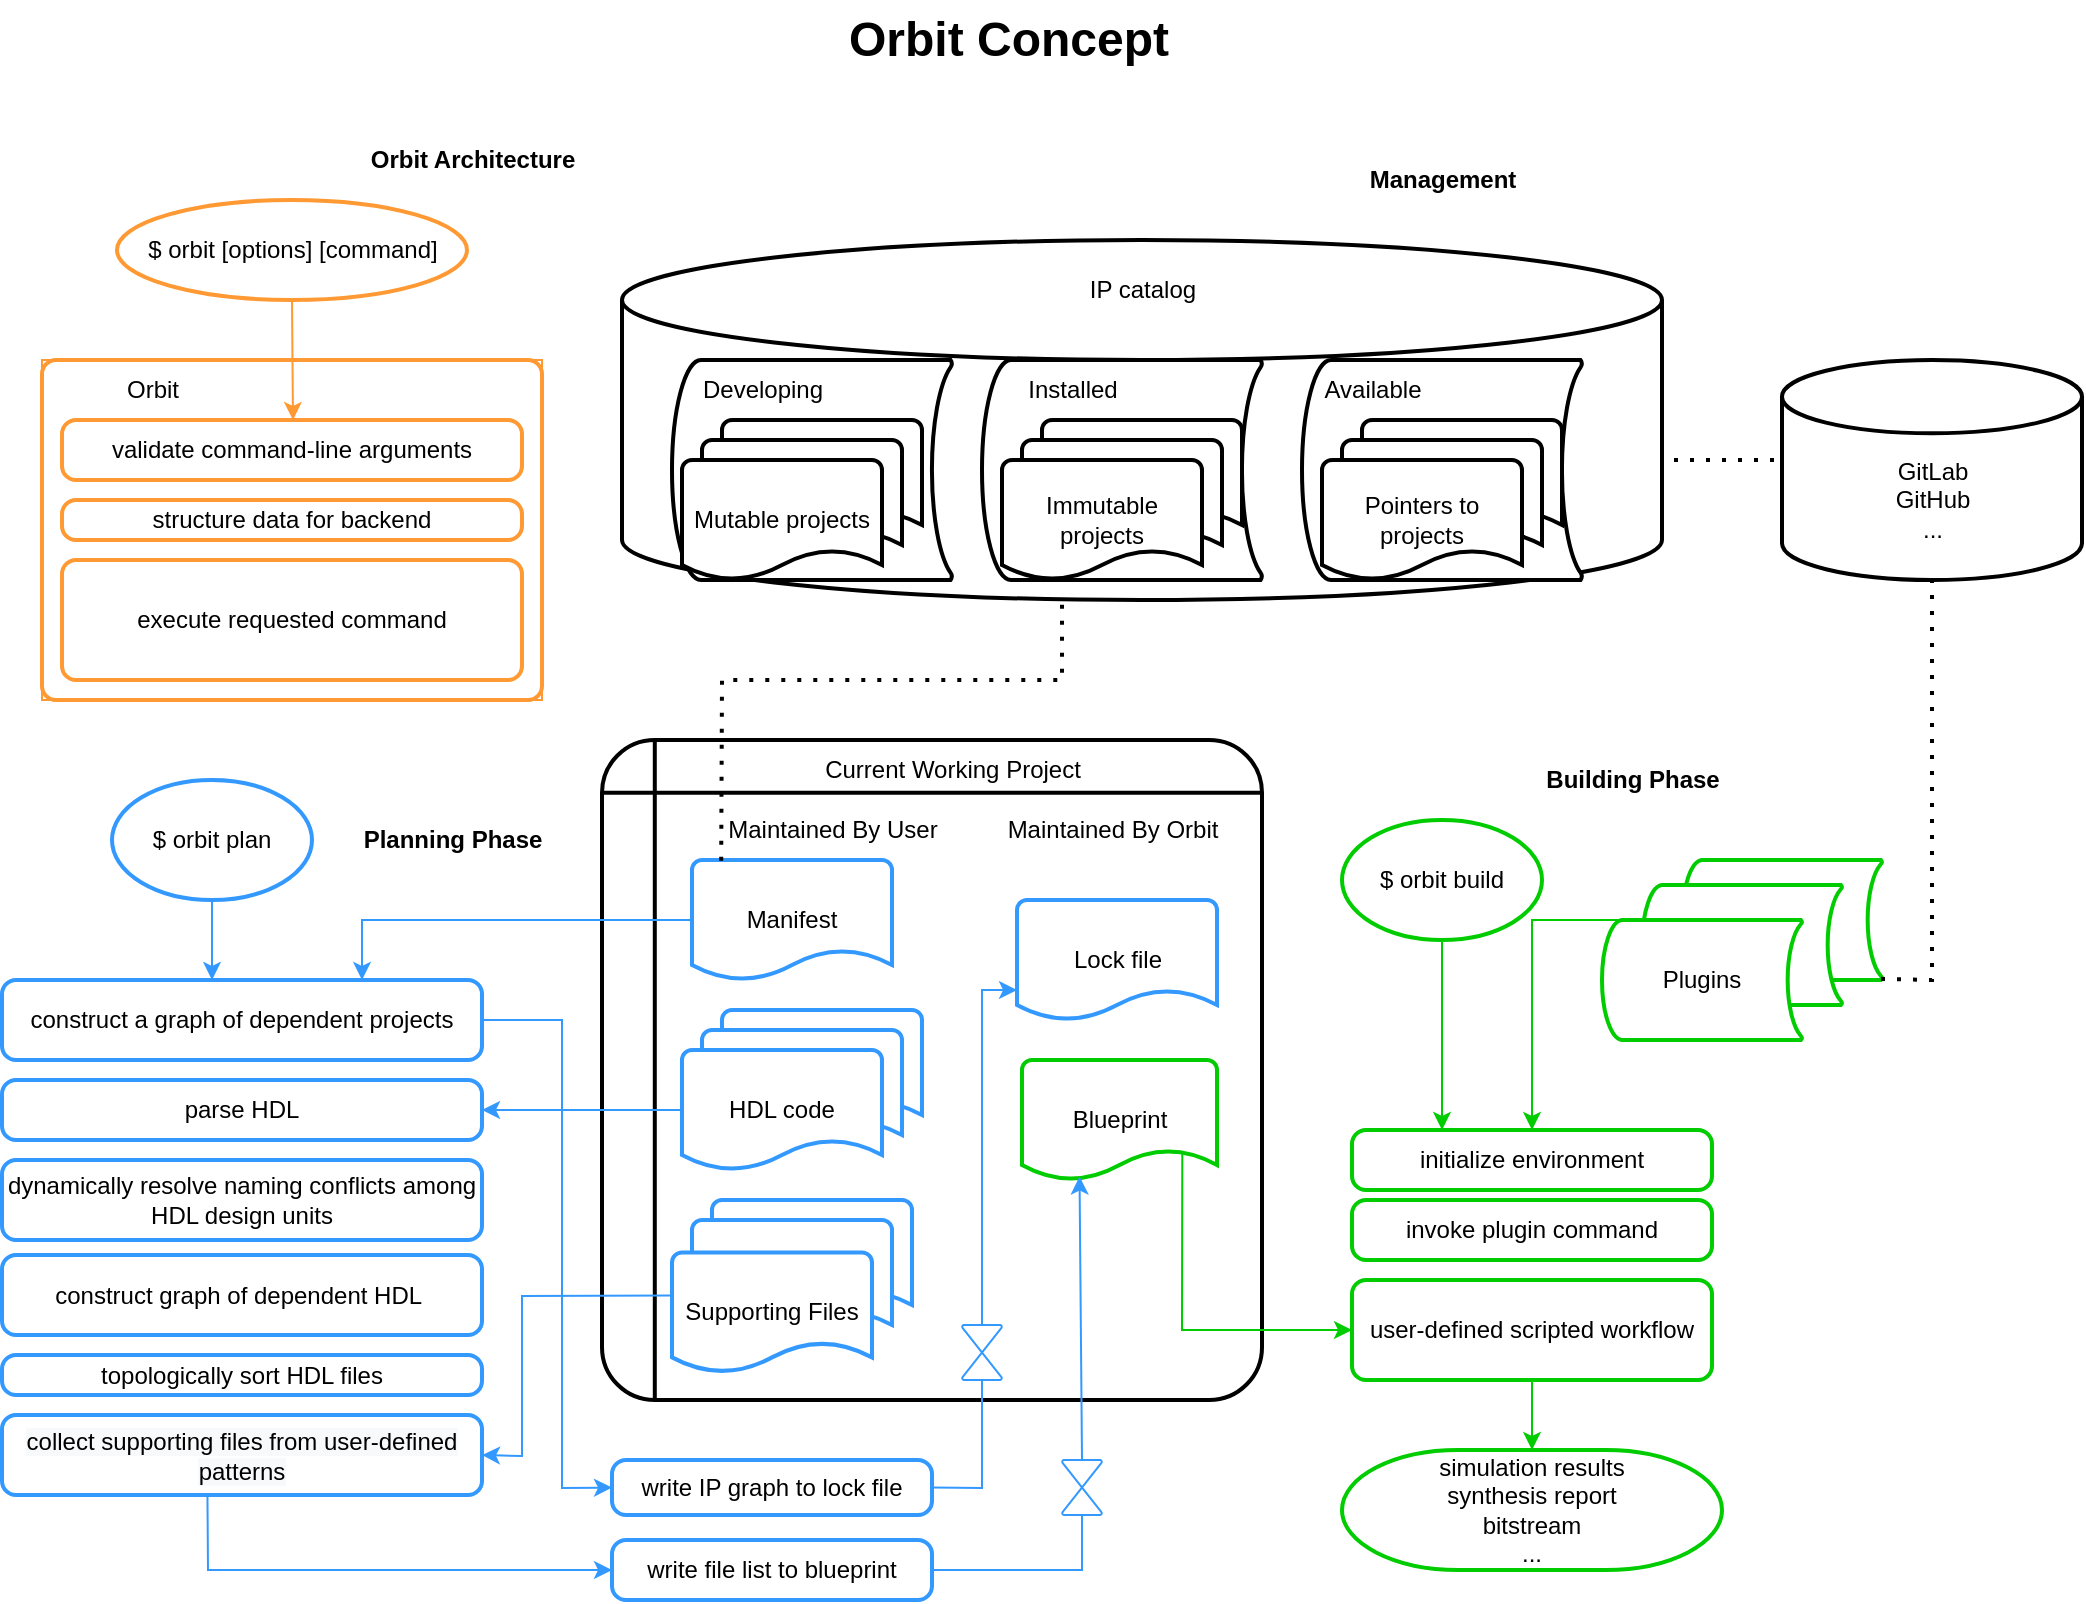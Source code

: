 <mxfile version="20.2.5" type="device"><diagram id="K9wz7JXljW6oHl-ll2_s" name="Page-1"><mxGraphModel dx="616" dy="719" grid="1" gridSize="10" guides="1" tooltips="1" connect="1" arrows="1" fold="1" page="1" pageScale="1" pageWidth="850" pageHeight="1100" math="0" shadow="0"><root><mxCell id="0"/><mxCell id="1" parent="0"/><mxCell id="GXqUAGQT0ZDL_qyfalHb-83" value="" style="shape=internalStorage;whiteSpace=wrap;html=1;dx=15;dy=15;rounded=1;arcSize=8;strokeWidth=2;" parent="1" vertex="1"><mxGeometry x="380" y="410" width="330" height="330" as="geometry"/></mxCell><mxCell id="UoqHZGBUTLl2UWeVni4_-72" value="&lt;font style=&quot;font-size: 24px;&quot;&gt;&lt;b&gt;Orbit Concept&lt;/b&gt;&lt;/font&gt;" style="text;html=1;align=center;verticalAlign=middle;resizable=0;points=[];autosize=1;strokeColor=none;fillColor=none;fontColor=none;" parent="1" vertex="1"><mxGeometry x="492.5" y="40" width="180" height="40" as="geometry"/></mxCell><mxCell id="GXqUAGQT0ZDL_qyfalHb-65" value="write file list to blueprint" style="rounded=1;whiteSpace=wrap;html=1;absoluteArcSize=1;arcSize=14;strokeWidth=2;strokeColor=#3399FF;" parent="1" vertex="1"><mxGeometry x="385" y="810" width="160" height="30" as="geometry"/></mxCell><mxCell id="GXqUAGQT0ZDL_qyfalHb-67" value="write IP graph to lock file" style="rounded=1;whiteSpace=wrap;html=1;absoluteArcSize=1;arcSize=14;strokeWidth=2;strokeColor=#3399FF;" parent="1" vertex="1"><mxGeometry x="385" y="770" width="160" height="27.5" as="geometry"/></mxCell><mxCell id="GXqUAGQT0ZDL_qyfalHb-95" value="" style="group;shadow=0;" parent="1" vertex="1" connectable="0"><mxGeometry x="750" y="470" width="270" height="355" as="geometry"/></mxCell><mxCell id="GXqUAGQT0ZDL_qyfalHb-44" value="" style="group;shadow=0;" parent="GXqUAGQT0ZDL_qyfalHb-95" vertex="1" connectable="0"><mxGeometry x="130" width="140" height="90" as="geometry"/></mxCell><mxCell id="GXqUAGQT0ZDL_qyfalHb-41" value="" style="strokeWidth=2;html=1;shape=mxgraph.flowchart.stored_data;whiteSpace=wrap;strokeColor=#00CC00;shadow=0;" parent="GXqUAGQT0ZDL_qyfalHb-44" vertex="1"><mxGeometry x="40" width="100" height="60" as="geometry"/></mxCell><mxCell id="GXqUAGQT0ZDL_qyfalHb-42" value="" style="strokeWidth=2;html=1;shape=mxgraph.flowchart.stored_data;whiteSpace=wrap;strokeColor=#00CC00;shadow=0;" parent="GXqUAGQT0ZDL_qyfalHb-44" vertex="1"><mxGeometry x="20" y="12.5" width="100" height="60" as="geometry"/></mxCell><mxCell id="GXqUAGQT0ZDL_qyfalHb-43" value="Plugins" style="strokeWidth=2;html=1;shape=mxgraph.flowchart.stored_data;whiteSpace=wrap;strokeColor=#00CC00;shadow=0;" parent="GXqUAGQT0ZDL_qyfalHb-44" vertex="1"><mxGeometry y="30" width="100" height="60" as="geometry"/></mxCell><mxCell id="GXqUAGQT0ZDL_qyfalHb-94" value="" style="group;shadow=0;" parent="GXqUAGQT0ZDL_qyfalHb-95" vertex="1" connectable="0"><mxGeometry y="30" width="190" height="325" as="geometry"/></mxCell><mxCell id="UoqHZGBUTLl2UWeVni4_-57" value="" style="endArrow=classic;html=1;rounded=0;fontColor=none;exitX=1;exitY=0.5;exitDx=0;exitDy=0;entryX=0.5;entryY=0;entryDx=0;entryDy=0;strokeColor=#00CC00;shadow=0;" parent="GXqUAGQT0ZDL_qyfalHb-94" target="GXqUAGQT0ZDL_qyfalHb-48" edge="1"><mxGeometry width="50" height="50" relative="1" as="geometry"><mxPoint x="145.0" y="-2.274e-13" as="sourcePoint"/><mxPoint x="95" y="100" as="targetPoint"/><Array as="points"><mxPoint x="95"/></Array></mxGeometry></mxCell><mxCell id="GXqUAGQT0ZDL_qyfalHb-14" value="simulation results &lt;br&gt;synthesis report&lt;br&gt;bitstream&lt;br&gt;..." style="strokeWidth=2;html=1;shape=mxgraph.flowchart.terminator;whiteSpace=wrap;strokeColor=#00CC00;shadow=0;" parent="GXqUAGQT0ZDL_qyfalHb-94" vertex="1"><mxGeometry y="265" width="190" height="60" as="geometry"/></mxCell><mxCell id="GXqUAGQT0ZDL_qyfalHb-45" value="invoke plugin command" style="rounded=1;whiteSpace=wrap;html=1;absoluteArcSize=1;arcSize=14;strokeWidth=2;strokeColor=#00CC00;shadow=0;" parent="GXqUAGQT0ZDL_qyfalHb-94" vertex="1"><mxGeometry x="5" y="140" width="180" height="30" as="geometry"/></mxCell><mxCell id="GXqUAGQT0ZDL_qyfalHb-48" value="initialize environment" style="rounded=1;whiteSpace=wrap;html=1;absoluteArcSize=1;arcSize=14;strokeWidth=2;strokeColor=#00CC00;shadow=0;" parent="GXqUAGQT0ZDL_qyfalHb-94" vertex="1"><mxGeometry x="5" y="105" width="180" height="30" as="geometry"/></mxCell><mxCell id="GXqUAGQT0ZDL_qyfalHb-71" value="user-defined scripted workflow" style="rounded=1;whiteSpace=wrap;html=1;absoluteArcSize=1;arcSize=14;strokeWidth=2;strokeColor=#00CC00;shadow=0;" parent="GXqUAGQT0ZDL_qyfalHb-94" vertex="1"><mxGeometry x="5" y="180" width="180" height="50" as="geometry"/></mxCell><mxCell id="GXqUAGQT0ZDL_qyfalHb-93" value="" style="endArrow=classic;html=1;rounded=0;entryX=0.5;entryY=0;entryDx=0;entryDy=0;entryPerimeter=0;strokeColor=#00CC00;shadow=0;" parent="GXqUAGQT0ZDL_qyfalHb-94" target="GXqUAGQT0ZDL_qyfalHb-14" edge="1"><mxGeometry width="50" height="50" relative="1" as="geometry"><mxPoint x="95" y="230" as="sourcePoint"/><mxPoint x="145" y="110" as="targetPoint"/></mxGeometry></mxCell><mxCell id="GXqUAGQT0ZDL_qyfalHb-119" value="$ orbit build" style="strokeWidth=2;html=1;shape=mxgraph.flowchart.start_1;whiteSpace=wrap;strokeColor=#00CC00;shadow=0;" parent="GXqUAGQT0ZDL_qyfalHb-94" vertex="1"><mxGeometry y="-50" width="100" height="60" as="geometry"/></mxCell><mxCell id="GXqUAGQT0ZDL_qyfalHb-122" value="" style="endArrow=classic;html=1;rounded=0;exitX=0.5;exitY=1;exitDx=0;exitDy=0;exitPerimeter=0;entryX=0.25;entryY=0;entryDx=0;entryDy=0;strokeColor=#00CC00;shadow=0;" parent="GXqUAGQT0ZDL_qyfalHb-94" source="GXqUAGQT0ZDL_qyfalHb-119" target="GXqUAGQT0ZDL_qyfalHb-48" edge="1"><mxGeometry width="50" height="50" relative="1" as="geometry"><mxPoint x="40" y="97.5" as="sourcePoint"/><mxPoint x="20" y="97.5" as="targetPoint"/></mxGeometry></mxCell><mxCell id="GXqUAGQT0ZDL_qyfalHb-124" value="" style="endArrow=classic;html=1;rounded=0;exitX=1;exitY=0.5;exitDx=0;exitDy=0;entryX=0;entryY=0.5;entryDx=0;entryDy=0;strokeColor=#3399FF;" parent="1" source="GXqUAGQT0ZDL_qyfalHb-52" target="GXqUAGQT0ZDL_qyfalHb-67" edge="1"><mxGeometry width="50" height="50" relative="1" as="geometry"><mxPoint x="580" y="640" as="sourcePoint"/><mxPoint x="420" y="783.75" as="targetPoint"/><Array as="points"><mxPoint x="360" y="550"/><mxPoint x="360" y="784"/></Array></mxGeometry></mxCell><mxCell id="GXqUAGQT0ZDL_qyfalHb-126" value="" style="endArrow=classic;html=1;rounded=0;entryX=0;entryY=0.5;entryDx=0;entryDy=0;strokeColor=#3399FF;exitX=0.428;exitY=0.997;exitDx=0;exitDy=0;exitPerimeter=0;" parent="1" source="GXqUAGQT0ZDL_qyfalHb-64" target="GXqUAGQT0ZDL_qyfalHb-65" edge="1"><mxGeometry width="50" height="50" relative="1" as="geometry"><mxPoint x="190" y="700" as="sourcePoint"/><mxPoint x="240" y="1030" as="targetPoint"/><Array as="points"><mxPoint x="183" y="825"/></Array></mxGeometry></mxCell><mxCell id="GXqUAGQT0ZDL_qyfalHb-84" value="Current Working Project" style="text;html=1;align=center;verticalAlign=middle;resizable=0;points=[];autosize=1;fillColor=none;" parent="1" vertex="1"><mxGeometry x="480" y="410.0" width="150" height="30" as="geometry"/></mxCell><mxCell id="GXqUAGQT0ZDL_qyfalHb-23" value="" style="group;" parent="1" vertex="1" connectable="0"><mxGeometry x="420" y="545" width="120" height="80" as="geometry"/></mxCell><mxCell id="GXqUAGQT0ZDL_qyfalHb-20" value="" style="strokeWidth=2;html=1;shape=mxgraph.flowchart.document2;whiteSpace=wrap;size=0.25;strokeColor=#3399FF;" parent="GXqUAGQT0ZDL_qyfalHb-23" vertex="1"><mxGeometry x="20" width="100" height="60" as="geometry"/></mxCell><mxCell id="GXqUAGQT0ZDL_qyfalHb-21" value="" style="strokeWidth=2;html=1;shape=mxgraph.flowchart.document2;whiteSpace=wrap;size=0.25;strokeColor=#3399FF;" parent="GXqUAGQT0ZDL_qyfalHb-23" vertex="1"><mxGeometry x="10" y="10" width="100" height="60" as="geometry"/></mxCell><mxCell id="GXqUAGQT0ZDL_qyfalHb-22" value="HDL code" style="strokeWidth=2;html=1;shape=mxgraph.flowchart.document2;whiteSpace=wrap;size=0.25;strokeColor=#3399FF;" parent="GXqUAGQT0ZDL_qyfalHb-23" vertex="1"><mxGeometry y="20" width="100" height="60" as="geometry"/></mxCell><mxCell id="GXqUAGQT0ZDL_qyfalHb-72" value="Manifest" style="strokeWidth=2;html=1;shape=mxgraph.flowchart.document2;whiteSpace=wrap;size=0.25;strokeColor=#3399FF;" parent="1" vertex="1"><mxGeometry x="425" y="470" width="100" height="60" as="geometry"/></mxCell><mxCell id="GXqUAGQT0ZDL_qyfalHb-90" value="Blueprint" style="strokeWidth=2;html=1;shape=mxgraph.flowchart.document2;whiteSpace=wrap;size=0.25;strokeColor=#00CC00;" parent="1" vertex="1"><mxGeometry x="590" y="570" width="97.5" height="60" as="geometry"/></mxCell><mxCell id="GXqUAGQT0ZDL_qyfalHb-88" value="Lock file" style="strokeWidth=2;html=1;shape=mxgraph.flowchart.document2;whiteSpace=wrap;size=0.25;strokeColor=#3399FF;" parent="1" vertex="1"><mxGeometry x="587.5" y="490.0" width="100" height="60" as="geometry"/></mxCell><mxCell id="GXqUAGQT0ZDL_qyfalHb-116" value="Maintained By User" style="text;html=1;align=center;verticalAlign=middle;resizable=0;points=[];autosize=1;fillColor=none;" parent="1" vertex="1"><mxGeometry x="430" y="440.0" width="130" height="30" as="geometry"/></mxCell><mxCell id="GXqUAGQT0ZDL_qyfalHb-117" value="Maintained By Orbit" style="text;html=1;align=center;verticalAlign=middle;resizable=0;points=[];autosize=1;fillColor=none;" parent="1" vertex="1"><mxGeometry x="570" y="440.0" width="130" height="30" as="geometry"/></mxCell><mxCell id="GXqUAGQT0ZDL_qyfalHb-79" value="" style="group;" parent="1" vertex="1" connectable="0"><mxGeometry x="415" y="640" width="120" height="80" as="geometry"/></mxCell><mxCell id="GXqUAGQT0ZDL_qyfalHb-80" value="" style="strokeWidth=2;html=1;shape=mxgraph.flowchart.document2;whiteSpace=wrap;size=0.25;strokeColor=#3399FF;" parent="GXqUAGQT0ZDL_qyfalHb-79" vertex="1"><mxGeometry x="20" width="100" height="60" as="geometry"/></mxCell><mxCell id="GXqUAGQT0ZDL_qyfalHb-81" value="" style="strokeWidth=2;html=1;shape=mxgraph.flowchart.document2;whiteSpace=wrap;size=0.25;strokeColor=#3399FF;" parent="GXqUAGQT0ZDL_qyfalHb-79" vertex="1"><mxGeometry x="10" y="10" width="100" height="60" as="geometry"/></mxCell><mxCell id="GXqUAGQT0ZDL_qyfalHb-82" value="Supporting Files" style="strokeWidth=2;html=1;shape=mxgraph.flowchart.document2;whiteSpace=wrap;size=0.25;strokeColor=#3399FF;" parent="GXqUAGQT0ZDL_qyfalHb-79" vertex="1"><mxGeometry y="26.19" width="100" height="60" as="geometry"/></mxCell><mxCell id="GXqUAGQT0ZDL_qyfalHb-127" value="" style="endArrow=classic;html=1;rounded=0;entryX=0.295;entryY=0.971;entryDx=0;entryDy=0;entryPerimeter=0;exitX=0.5;exitY=0;exitDx=0;exitDy=0;startArrow=none;exitPerimeter=0;strokeColor=#3399FF;" parent="1" source="GXqUAGQT0ZDL_qyfalHb-134" target="GXqUAGQT0ZDL_qyfalHb-90" edge="1"><mxGeometry width="50" height="50" relative="1" as="geometry"><mxPoint x="619" y="830" as="sourcePoint"/><mxPoint x="620" y="730" as="targetPoint"/><Array as="points"/></mxGeometry></mxCell><mxCell id="GXqUAGQT0ZDL_qyfalHb-125" value="" style="endArrow=classic;html=1;rounded=0;exitX=0.5;exitY=0;exitDx=0;exitDy=0;entryX=0;entryY=0.75;entryDx=0;entryDy=0;entryPerimeter=0;startArrow=none;exitPerimeter=0;strokeColor=#3399FF;" parent="1" source="GXqUAGQT0ZDL_qyfalHb-145" target="GXqUAGQT0ZDL_qyfalHb-88" edge="1"><mxGeometry width="50" height="50" relative="1" as="geometry"><mxPoint x="486" y="680" as="sourcePoint"/><mxPoint x="520" y="700" as="targetPoint"/><Array as="points"><mxPoint x="570" y="535"/></Array></mxGeometry></mxCell><mxCell id="GXqUAGQT0ZDL_qyfalHb-123" value="" style="endArrow=classic;html=1;rounded=0;exitX=0.822;exitY=0.783;exitDx=0;exitDy=0;exitPerimeter=0;strokeColor=#00CC00;;" parent="1" source="GXqUAGQT0ZDL_qyfalHb-90" target="GXqUAGQT0ZDL_qyfalHb-71" edge="1"><mxGeometry width="50" height="50" relative="1" as="geometry"><mxPoint x="670" y="620" as="sourcePoint"/><mxPoint x="750" y="710" as="targetPoint"/><Array as="points"><mxPoint x="670" y="705"/></Array></mxGeometry></mxCell><mxCell id="GXqUAGQT0ZDL_qyfalHb-132" value="" style="endArrow=none;dashed=1;html=1;dashPattern=1 3;strokeWidth=2;rounded=0;exitX=0.146;exitY=0.006;exitDx=0;exitDy=0;exitPerimeter=0;" parent="1" source="GXqUAGQT0ZDL_qyfalHb-72" edge="1"><mxGeometry width="50" height="50" relative="1" as="geometry"><mxPoint x="560" y="380" as="sourcePoint"/><mxPoint x="610" y="330" as="targetPoint"/><Array as="points"><mxPoint x="440" y="380"/><mxPoint x="560" y="380"/><mxPoint x="610" y="380"/></Array></mxGeometry></mxCell><mxCell id="GXqUAGQT0ZDL_qyfalHb-139" value="" style="endArrow=none;dashed=1;html=1;dashPattern=1 3;strokeWidth=2;rounded=0;" parent="1" edge="1"><mxGeometry width="50" height="50" relative="1" as="geometry"><mxPoint x="860" y="270" as="sourcePoint"/><mxPoint x="970" y="270" as="targetPoint"/></mxGeometry></mxCell><mxCell id="GXqUAGQT0ZDL_qyfalHb-143" value="" style="endArrow=none;dashed=1;html=1;dashPattern=1 3;strokeWidth=2;rounded=0;entryX=0.5;entryY=1;entryDx=0;entryDy=0;entryPerimeter=0;exitX=0.995;exitY=0.99;exitDx=0;exitDy=0;exitPerimeter=0;" parent="1" source="GXqUAGQT0ZDL_qyfalHb-41" target="GXqUAGQT0ZDL_qyfalHb-99" edge="1"><mxGeometry width="50" height="50" relative="1" as="geometry"><mxPoint x="1050" y="560" as="sourcePoint"/><mxPoint x="840" y="340" as="targetPoint"/><Array as="points"><mxPoint x="1045" y="530"/></Array></mxGeometry></mxCell><mxCell id="GXqUAGQT0ZDL_qyfalHb-145" value="" style="verticalLabelPosition=bottom;verticalAlign=top;html=1;shape=mxgraph.flowchart.collate;strokeColor=#3399FF;" parent="1" vertex="1"><mxGeometry x="560" y="702.5" width="20" height="27.5" as="geometry"/></mxCell><mxCell id="GXqUAGQT0ZDL_qyfalHb-146" value="" style="endArrow=none;html=1;rounded=0;exitX=1;exitY=0.5;exitDx=0;exitDy=0;entryX=0.5;entryY=1;entryDx=0;entryDy=0;entryPerimeter=0;strokeColor=#3399FF;" parent="1" source="GXqUAGQT0ZDL_qyfalHb-67" target="GXqUAGQT0ZDL_qyfalHb-145" edge="1"><mxGeometry width="50" height="50" relative="1" as="geometry"><mxPoint x="545" y="783.75" as="sourcePoint"/><mxPoint x="587.5" y="508.81" as="targetPoint"/><Array as="points"><mxPoint x="570" y="784"/></Array></mxGeometry></mxCell><mxCell id="GXqUAGQT0ZDL_qyfalHb-134" value="" style="verticalLabelPosition=bottom;verticalAlign=top;html=1;shape=mxgraph.flowchart.collate;strokeColor=#3399FF;" parent="1" vertex="1"><mxGeometry x="610" y="770" width="20" height="27.5" as="geometry"/></mxCell><mxCell id="GXqUAGQT0ZDL_qyfalHb-147" value="" style="endArrow=none;html=1;rounded=0;entryX=0.5;entryY=1;entryDx=0;entryDy=0;entryPerimeter=0;exitX=1;exitY=0.5;exitDx=0;exitDy=0;strokeColor=#3399FF;" parent="1" source="GXqUAGQT0ZDL_qyfalHb-65" target="GXqUAGQT0ZDL_qyfalHb-134" edge="1"><mxGeometry width="50" height="50" relative="1" as="geometry"><mxPoint x="545" y="825" as="sourcePoint"/><mxPoint x="618.763" y="628.26" as="targetPoint"/><Array as="points"><mxPoint x="620" y="825"/></Array></mxGeometry></mxCell><mxCell id="GXqUAGQT0ZDL_qyfalHb-149" value="" style="group" parent="1" vertex="1" connectable="0"><mxGeometry x="970" y="220" width="150" height="110" as="geometry"/></mxCell><mxCell id="GXqUAGQT0ZDL_qyfalHb-99" value="" style="strokeWidth=2;html=1;shape=mxgraph.flowchart.database;whiteSpace=wrap;" parent="GXqUAGQT0ZDL_qyfalHb-149" vertex="1"><mxGeometry width="150" height="110" as="geometry"/></mxCell><mxCell id="GXqUAGQT0ZDL_qyfalHb-128" style="edgeStyle=orthogonalEdgeStyle;rounded=0;orthogonalLoop=1;jettySize=auto;html=1;exitX=0.5;exitY=1;exitDx=0;exitDy=0;exitPerimeter=0;" parent="GXqUAGQT0ZDL_qyfalHb-149" source="GXqUAGQT0ZDL_qyfalHb-99" target="GXqUAGQT0ZDL_qyfalHb-99" edge="1"><mxGeometry relative="1" as="geometry"/></mxCell><mxCell id="GXqUAGQT0ZDL_qyfalHb-148" value="GitLab&lt;br&gt;GitHub&lt;br&gt;...&lt;br&gt;" style="text;html=1;align=center;verticalAlign=middle;resizable=0;points=[];autosize=1;strokeColor=none;fillColor=none;" parent="GXqUAGQT0ZDL_qyfalHb-149" vertex="1"><mxGeometry x="45" y="40" width="60" height="60" as="geometry"/></mxCell><mxCell id="GXqUAGQT0ZDL_qyfalHb-150" value="" style="endArrow=classic;html=1;rounded=0;entryX=1;entryY=0.5;entryDx=0;entryDy=0;exitX=-0.006;exitY=0.36;exitDx=0;exitDy=0;exitPerimeter=0;strokeColor=#3399FF;" parent="1" source="GXqUAGQT0ZDL_qyfalHb-82" target="GXqUAGQT0ZDL_qyfalHb-64" edge="1"><mxGeometry width="50" height="50" relative="1" as="geometry"><mxPoint x="530" y="590" as="sourcePoint"/><mxPoint x="580" y="540" as="targetPoint"/><Array as="points"><mxPoint x="340" y="688"/><mxPoint x="340" y="768"/></Array></mxGeometry></mxCell><mxCell id="GXqUAGQT0ZDL_qyfalHb-151" value="" style="endArrow=classic;html=1;rounded=0;exitX=0;exitY=0.5;exitDx=0;exitDy=0;exitPerimeter=0;entryX=0.75;entryY=0;entryDx=0;entryDy=0;strokeColor=#3399FF;" parent="1" source="GXqUAGQT0ZDL_qyfalHb-72" target="GXqUAGQT0ZDL_qyfalHb-52" edge="1"><mxGeometry width="50" height="50" relative="1" as="geometry"><mxPoint x="530" y="590" as="sourcePoint"/><mxPoint x="280" y="410" as="targetPoint"/><Array as="points"><mxPoint x="370" y="500"/><mxPoint x="320" y="500"/><mxPoint x="260" y="500"/></Array></mxGeometry></mxCell><mxCell id="GXqUAGQT0ZDL_qyfalHb-152" value="" style="endArrow=classic;html=1;rounded=0;entryX=1;entryY=0.5;entryDx=0;entryDy=0;exitX=0;exitY=0.5;exitDx=0;exitDy=0;exitPerimeter=0;strokeColor=#3399FF;" parent="1" source="GXqUAGQT0ZDL_qyfalHb-22" target="GXqUAGQT0ZDL_qyfalHb-58" edge="1"><mxGeometry width="50" height="50" relative="1" as="geometry"><mxPoint x="530" y="580" as="sourcePoint"/><mxPoint x="580" y="530" as="targetPoint"/><Array as="points"><mxPoint x="370" y="595"/></Array></mxGeometry></mxCell><mxCell id="GXqUAGQT0ZDL_qyfalHb-154" value="" style="group;" parent="1" vertex="1" connectable="0"><mxGeometry x="80" y="430" width="280" height="357.5" as="geometry"/></mxCell><mxCell id="GXqUAGQT0ZDL_qyfalHb-52" value="construct a graph of dependent projects" style="rounded=1;whiteSpace=wrap;html=1;absoluteArcSize=1;arcSize=14;strokeWidth=2;strokeColor=#3399FF;" parent="GXqUAGQT0ZDL_qyfalHb-154" vertex="1"><mxGeometry y="100" width="240" height="40" as="geometry"/></mxCell><mxCell id="GXqUAGQT0ZDL_qyfalHb-54" value="dynamically resolve naming conflicts among HDL design units" style="rounded=1;whiteSpace=wrap;html=1;absoluteArcSize=1;arcSize=14;strokeWidth=2;strokeColor=#3399FF;" parent="GXqUAGQT0ZDL_qyfalHb-154" vertex="1"><mxGeometry y="190" width="240" height="40" as="geometry"/></mxCell><mxCell id="GXqUAGQT0ZDL_qyfalHb-58" value="parse HDL" style="rounded=1;whiteSpace=wrap;html=1;absoluteArcSize=1;arcSize=14;strokeWidth=2;strokeColor=#3399FF;" parent="GXqUAGQT0ZDL_qyfalHb-154" vertex="1"><mxGeometry y="150" width="240" height="30" as="geometry"/></mxCell><mxCell id="GXqUAGQT0ZDL_qyfalHb-60" value="construct graph of dependent HDL&amp;nbsp;" style="rounded=1;whiteSpace=wrap;html=1;absoluteArcSize=1;arcSize=14;strokeWidth=2;strokeColor=#3399FF;" parent="GXqUAGQT0ZDL_qyfalHb-154" vertex="1"><mxGeometry y="237.5" width="240" height="40" as="geometry"/></mxCell><mxCell id="GXqUAGQT0ZDL_qyfalHb-62" value="topologically sort HDL files" style="rounded=1;whiteSpace=wrap;html=1;absoluteArcSize=1;arcSize=14;strokeWidth=2;strokeColor=#3399FF;" parent="GXqUAGQT0ZDL_qyfalHb-154" vertex="1"><mxGeometry y="287.5" width="240" height="20" as="geometry"/></mxCell><mxCell id="GXqUAGQT0ZDL_qyfalHb-64" value="&lt;span style=&quot;color: rgb(0, 0, 0); font-family: Helvetica; font-size: 12px; font-style: normal; font-variant-ligatures: normal; font-variant-caps: normal; font-weight: 400; letter-spacing: normal; orphans: 2; text-align: center; text-indent: 0px; text-transform: none; widows: 2; word-spacing: 0px; -webkit-text-stroke-width: 0px; background-color: rgb(248, 249, 250); text-decoration-thickness: initial; text-decoration-style: initial; text-decoration-color: initial; float: none; display: inline !important;&quot;&gt;collect supporting files from user-defined patterns&lt;/span&gt;" style="rounded=1;whiteSpace=wrap;html=1;absoluteArcSize=1;arcSize=14;strokeWidth=2;strokeColor=#3399FF;" parent="GXqUAGQT0ZDL_qyfalHb-154" vertex="1"><mxGeometry y="317.5" width="240" height="40" as="geometry"/></mxCell><mxCell id="GXqUAGQT0ZDL_qyfalHb-120" value="$ orbit plan" style="strokeWidth=2;html=1;shape=mxgraph.flowchart.start_1;whiteSpace=wrap;strokeColor=#3399FF;" parent="GXqUAGQT0ZDL_qyfalHb-154" vertex="1"><mxGeometry x="55" width="100" height="60" as="geometry"/></mxCell><mxCell id="GXqUAGQT0ZDL_qyfalHb-121" value="" style="endArrow=classic;html=1;rounded=0;exitX=0.5;exitY=1;exitDx=0;exitDy=0;exitPerimeter=0;strokeColor=#3399FF;" parent="GXqUAGQT0ZDL_qyfalHb-154" source="GXqUAGQT0ZDL_qyfalHb-120" edge="1"><mxGeometry width="50" height="50" relative="1" as="geometry"><mxPoint x="150" y="80" as="sourcePoint"/><mxPoint x="105" y="100" as="targetPoint"/></mxGeometry></mxCell><mxCell id="GXqUAGQT0ZDL_qyfalHb-158" value="&lt;h4&gt;Planning Phase&lt;/h4&gt;" style="text;html=1;align=center;verticalAlign=middle;resizable=0;points=[];autosize=1;strokeColor=none;fillColor=none;" parent="GXqUAGQT0ZDL_qyfalHb-154" vertex="1"><mxGeometry x="170" width="110" height="60" as="geometry"/></mxCell><mxCell id="GXqUAGQT0ZDL_qyfalHb-155" value="" style="group" parent="1" vertex="1" connectable="0"><mxGeometry x="390" y="160" width="520" height="180" as="geometry"/></mxCell><mxCell id="GXqUAGQT0ZDL_qyfalHb-16" value="" style="strokeWidth=2;html=1;shape=mxgraph.flowchart.database;whiteSpace=wrap;" parent="GXqUAGQT0ZDL_qyfalHb-155" vertex="1"><mxGeometry width="520" height="180" as="geometry"/></mxCell><mxCell id="GXqUAGQT0ZDL_qyfalHb-17" value="" style="strokeWidth=2;html=1;shape=mxgraph.flowchart.stored_data;whiteSpace=wrap;" parent="GXqUAGQT0ZDL_qyfalHb-155" vertex="1"><mxGeometry x="25" y="60" width="140" height="110" as="geometry"/></mxCell><mxCell id="GXqUAGQT0ZDL_qyfalHb-18" value="" style="strokeWidth=2;html=1;shape=mxgraph.flowchart.stored_data;whiteSpace=wrap;" parent="GXqUAGQT0ZDL_qyfalHb-155" vertex="1"><mxGeometry x="180" y="60" width="140" height="110" as="geometry"/></mxCell><mxCell id="GXqUAGQT0ZDL_qyfalHb-19" value="" style="strokeWidth=2;html=1;shape=mxgraph.flowchart.stored_data;whiteSpace=wrap;" parent="GXqUAGQT0ZDL_qyfalHb-155" vertex="1"><mxGeometry x="340" y="60" width="140" height="110" as="geometry"/></mxCell><mxCell id="GXqUAGQT0ZDL_qyfalHb-24" value="" style="group" parent="GXqUAGQT0ZDL_qyfalHb-155" vertex="1" connectable="0"><mxGeometry x="30" y="90" width="120" height="80" as="geometry"/></mxCell><mxCell id="GXqUAGQT0ZDL_qyfalHb-25" value="" style="strokeWidth=2;html=1;shape=mxgraph.flowchart.document2;whiteSpace=wrap;size=0.25;" parent="GXqUAGQT0ZDL_qyfalHb-24" vertex="1"><mxGeometry x="20" width="100" height="60" as="geometry"/></mxCell><mxCell id="GXqUAGQT0ZDL_qyfalHb-26" value="" style="strokeWidth=2;html=1;shape=mxgraph.flowchart.document2;whiteSpace=wrap;size=0.25;" parent="GXqUAGQT0ZDL_qyfalHb-24" vertex="1"><mxGeometry x="10" y="10" width="100" height="60" as="geometry"/></mxCell><mxCell id="GXqUAGQT0ZDL_qyfalHb-27" value="Mutable projects" style="strokeWidth=2;html=1;shape=mxgraph.flowchart.document2;whiteSpace=wrap;size=0.25;" parent="GXqUAGQT0ZDL_qyfalHb-24" vertex="1"><mxGeometry y="20" width="100" height="60" as="geometry"/></mxCell><mxCell id="GXqUAGQT0ZDL_qyfalHb-28" value="" style="group" parent="GXqUAGQT0ZDL_qyfalHb-155" vertex="1" connectable="0"><mxGeometry x="190" y="90" width="120" height="80" as="geometry"/></mxCell><mxCell id="GXqUAGQT0ZDL_qyfalHb-29" value="" style="strokeWidth=2;html=1;shape=mxgraph.flowchart.document2;whiteSpace=wrap;size=0.25;" parent="GXqUAGQT0ZDL_qyfalHb-28" vertex="1"><mxGeometry x="20" width="100" height="60" as="geometry"/></mxCell><mxCell id="GXqUAGQT0ZDL_qyfalHb-30" value="" style="strokeWidth=2;html=1;shape=mxgraph.flowchart.document2;whiteSpace=wrap;size=0.25;" parent="GXqUAGQT0ZDL_qyfalHb-28" vertex="1"><mxGeometry x="10" y="10" width="100" height="60" as="geometry"/></mxCell><mxCell id="GXqUAGQT0ZDL_qyfalHb-31" value="Immutable projects" style="strokeWidth=2;html=1;shape=mxgraph.flowchart.document2;whiteSpace=wrap;size=0.25;" parent="GXqUAGQT0ZDL_qyfalHb-28" vertex="1"><mxGeometry y="20" width="100" height="60" as="geometry"/></mxCell><mxCell id="GXqUAGQT0ZDL_qyfalHb-32" value="" style="group" parent="GXqUAGQT0ZDL_qyfalHb-155" vertex="1" connectable="0"><mxGeometry x="350" y="90" width="120" height="80" as="geometry"/></mxCell><mxCell id="GXqUAGQT0ZDL_qyfalHb-33" value="" style="strokeWidth=2;html=1;shape=mxgraph.flowchart.document2;whiteSpace=wrap;size=0.25;" parent="GXqUAGQT0ZDL_qyfalHb-32" vertex="1"><mxGeometry x="20" width="100" height="60" as="geometry"/></mxCell><mxCell id="GXqUAGQT0ZDL_qyfalHb-34" value="" style="strokeWidth=2;html=1;shape=mxgraph.flowchart.document2;whiteSpace=wrap;size=0.25;" parent="GXqUAGQT0ZDL_qyfalHb-32" vertex="1"><mxGeometry x="10" y="10" width="100" height="60" as="geometry"/></mxCell><mxCell id="GXqUAGQT0ZDL_qyfalHb-35" value="Pointers to projects" style="strokeWidth=2;html=1;shape=mxgraph.flowchart.document2;whiteSpace=wrap;size=0.25;" parent="GXqUAGQT0ZDL_qyfalHb-32" vertex="1"><mxGeometry y="20" width="100" height="60" as="geometry"/></mxCell><mxCell id="GXqUAGQT0ZDL_qyfalHb-36" value="Developing" style="text;html=1;align=center;verticalAlign=middle;resizable=0;points=[];autosize=1;strokeColor=none;fillColor=none;" parent="GXqUAGQT0ZDL_qyfalHb-155" vertex="1"><mxGeometry x="30" y="60" width="80" height="30" as="geometry"/></mxCell><mxCell id="GXqUAGQT0ZDL_qyfalHb-37" value="Installed" style="text;html=1;align=center;verticalAlign=middle;resizable=0;points=[];autosize=1;strokeColor=none;fillColor=none;" parent="GXqUAGQT0ZDL_qyfalHb-155" vertex="1"><mxGeometry x="190" y="60" width="70" height="30" as="geometry"/></mxCell><mxCell id="GXqUAGQT0ZDL_qyfalHb-38" value="Available" style="text;html=1;align=center;verticalAlign=middle;resizable=0;points=[];autosize=1;strokeColor=none;fillColor=none;" parent="GXqUAGQT0ZDL_qyfalHb-155" vertex="1"><mxGeometry x="340" y="60" width="70" height="30" as="geometry"/></mxCell><mxCell id="GXqUAGQT0ZDL_qyfalHb-39" value="IP catalog" style="text;html=1;align=center;verticalAlign=middle;resizable=0;points=[];autosize=1;strokeColor=none;fillColor=none;" parent="GXqUAGQT0ZDL_qyfalHb-155" vertex="1"><mxGeometry x="220" y="10" width="80" height="30" as="geometry"/></mxCell><mxCell id="GXqUAGQT0ZDL_qyfalHb-156" value="" style="group" parent="1" vertex="1" connectable="0"><mxGeometry x="100" y="140" width="250" height="250" as="geometry"/></mxCell><mxCell id="GXqUAGQT0ZDL_qyfalHb-129" value="" style="group;container=0;" parent="GXqUAGQT0ZDL_qyfalHb-156" vertex="1" connectable="0"><mxGeometry width="250" height="250" as="geometry"/></mxCell><mxCell id="GXqUAGQT0ZDL_qyfalHb-108" value="$ orbit [options] [command]" style="strokeWidth=2;html=1;shape=mxgraph.flowchart.start_1;whiteSpace=wrap;strokeColor=#FF9933;" parent="GXqUAGQT0ZDL_qyfalHb-156" vertex="1"><mxGeometry x="37.5" width="175" height="50" as="geometry"/></mxCell><mxCell id="GXqUAGQT0ZDL_qyfalHb-113" value="" style="group;strokeColor=#FF9933;" parent="GXqUAGQT0ZDL_qyfalHb-156" vertex="1" connectable="0"><mxGeometry y="80" width="250" height="170" as="geometry"/></mxCell><mxCell id="GXqUAGQT0ZDL_qyfalHb-111" value="" style="rounded=1;whiteSpace=wrap;html=1;absoluteArcSize=1;arcSize=14;strokeWidth=2;strokeColor=#FF9933;" parent="GXqUAGQT0ZDL_qyfalHb-113" vertex="1"><mxGeometry width="250" height="170" as="geometry"/></mxCell><mxCell id="GXqUAGQT0ZDL_qyfalHb-100" value="validate command-line arguments" style="rounded=1;whiteSpace=wrap;html=1;absoluteArcSize=1;arcSize=14;strokeWidth=2;strokeColor=#FF9933;" parent="GXqUAGQT0ZDL_qyfalHb-113" vertex="1"><mxGeometry x="10" y="30" width="230" height="30" as="geometry"/></mxCell><mxCell id="GXqUAGQT0ZDL_qyfalHb-101" value="structure data for backend" style="rounded=1;whiteSpace=wrap;html=1;absoluteArcSize=1;arcSize=14;strokeWidth=2;strokeColor=#FF9933;" parent="GXqUAGQT0ZDL_qyfalHb-113" vertex="1"><mxGeometry x="10" y="70" width="230" height="20" as="geometry"/></mxCell><mxCell id="GXqUAGQT0ZDL_qyfalHb-102" value="execute requested command" style="rounded=1;whiteSpace=wrap;html=1;absoluteArcSize=1;arcSize=14;strokeWidth=2;strokeColor=#FF9933;" parent="GXqUAGQT0ZDL_qyfalHb-113" vertex="1"><mxGeometry x="10" y="100" width="230" height="60" as="geometry"/></mxCell><mxCell id="GXqUAGQT0ZDL_qyfalHb-112" value="Orbit" style="text;html=1;align=center;verticalAlign=middle;resizable=0;points=[];autosize=1;fillColor=none;" parent="GXqUAGQT0ZDL_qyfalHb-113" vertex="1"><mxGeometry x="30" width="50" height="30" as="geometry"/></mxCell><mxCell id="GXqUAGQT0ZDL_qyfalHb-110" value="" style="endArrow=classic;html=1;rounded=0;exitX=0.5;exitY=1;exitDx=0;exitDy=0;exitPerimeter=0;entryX=0.35;entryY=0;entryDx=0;entryDy=0;entryPerimeter=0;strokeColor=#FF9933;" parent="GXqUAGQT0ZDL_qyfalHb-156" source="GXqUAGQT0ZDL_qyfalHb-108" edge="1"><mxGeometry width="50" height="50" relative="1" as="geometry"><mxPoint x="175" y="40" as="sourcePoint"/><mxPoint x="125.5" y="110" as="targetPoint"/></mxGeometry></mxCell><mxCell id="GXqUAGQT0ZDL_qyfalHb-157" value="&lt;h4&gt;Orbit Architecture&lt;/h4&gt;" style="text;html=1;align=center;verticalAlign=middle;resizable=0;points=[];autosize=1;strokeColor=none;fillColor=none;" parent="1" vertex="1"><mxGeometry x="250" y="90" width="130" height="60" as="geometry"/></mxCell><mxCell id="GXqUAGQT0ZDL_qyfalHb-159" value="&lt;h4&gt;Building Phase&lt;/h4&gt;" style="text;html=1;align=center;verticalAlign=middle;resizable=0;points=[];autosize=1;strokeColor=none;fillColor=none;" parent="1" vertex="1"><mxGeometry x="840" y="400" width="110" height="60" as="geometry"/></mxCell><mxCell id="GXqUAGQT0ZDL_qyfalHb-160" value="&lt;h4&gt;Management&lt;/h4&gt;" style="text;html=1;align=center;verticalAlign=middle;resizable=0;points=[];autosize=1;strokeColor=none;fillColor=none;" parent="1" vertex="1"><mxGeometry x="750" y="100" width="100" height="60" as="geometry"/></mxCell></root></mxGraphModel></diagram></mxfile>